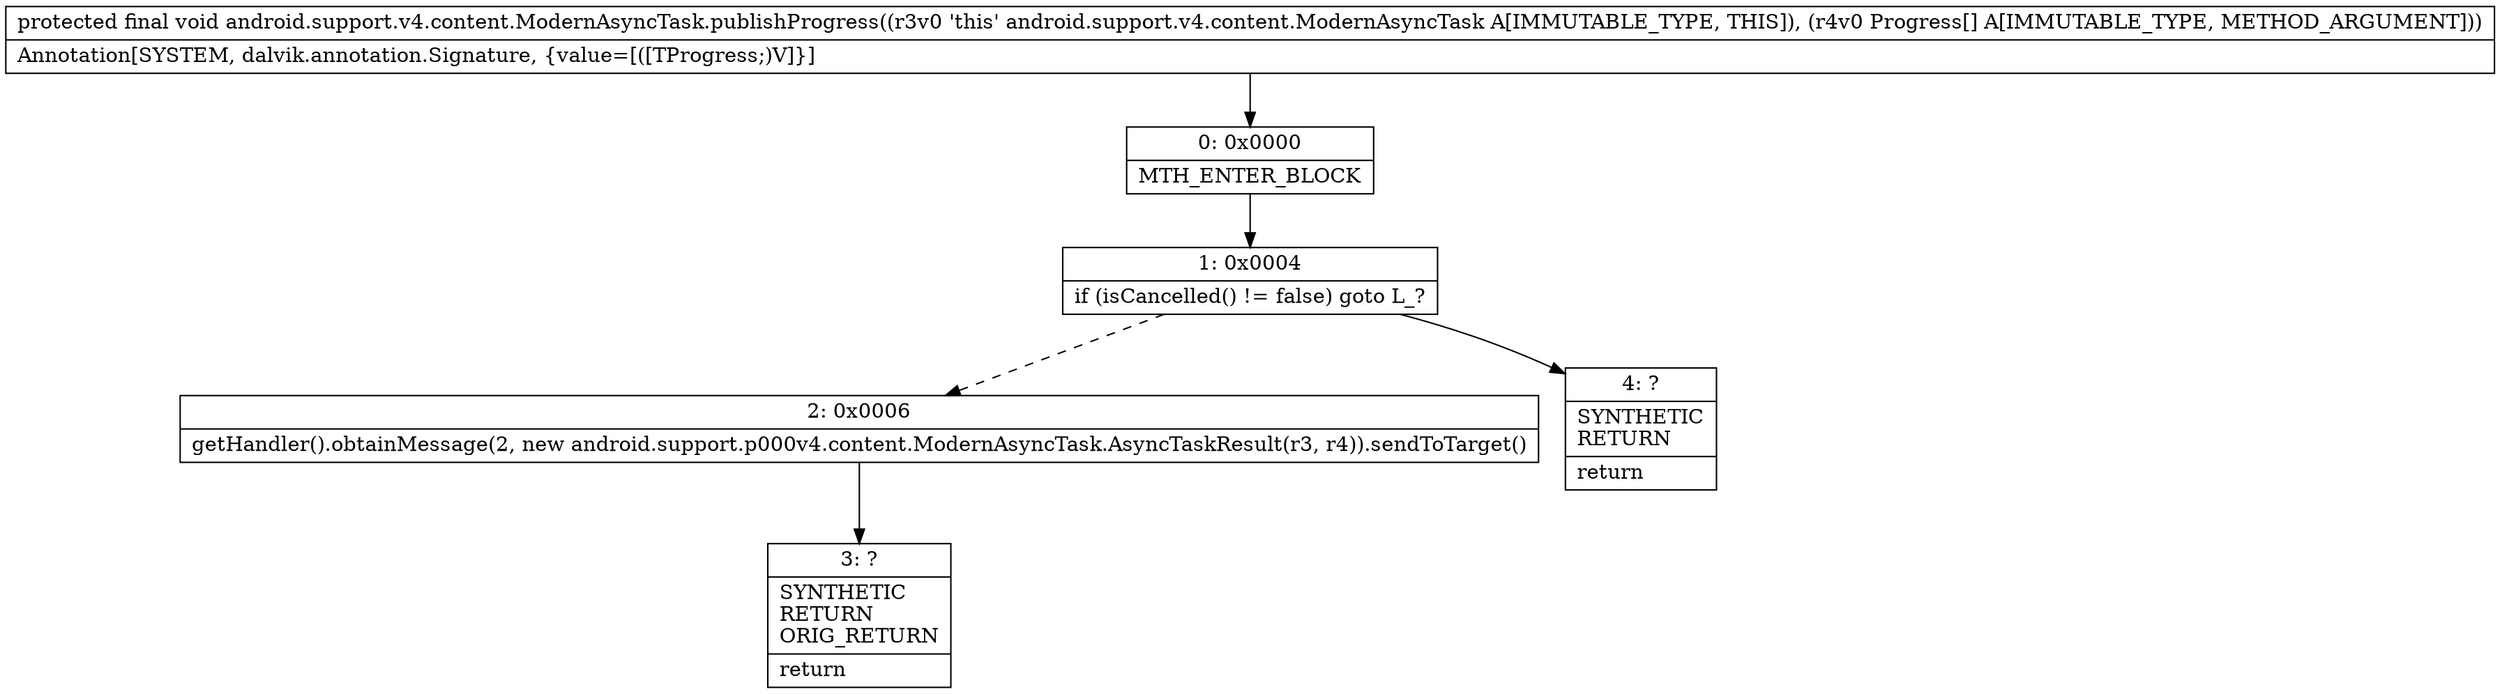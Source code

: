 digraph "CFG forandroid.support.v4.content.ModernAsyncTask.publishProgress([Ljava\/lang\/Object;)V" {
Node_0 [shape=record,label="{0\:\ 0x0000|MTH_ENTER_BLOCK\l}"];
Node_1 [shape=record,label="{1\:\ 0x0004|if (isCancelled() != false) goto L_?\l}"];
Node_2 [shape=record,label="{2\:\ 0x0006|getHandler().obtainMessage(2, new android.support.p000v4.content.ModernAsyncTask.AsyncTaskResult(r3, r4)).sendToTarget()\l}"];
Node_3 [shape=record,label="{3\:\ ?|SYNTHETIC\lRETURN\lORIG_RETURN\l|return\l}"];
Node_4 [shape=record,label="{4\:\ ?|SYNTHETIC\lRETURN\l|return\l}"];
MethodNode[shape=record,label="{protected final void android.support.v4.content.ModernAsyncTask.publishProgress((r3v0 'this' android.support.v4.content.ModernAsyncTask A[IMMUTABLE_TYPE, THIS]), (r4v0 Progress[] A[IMMUTABLE_TYPE, METHOD_ARGUMENT]))  | Annotation[SYSTEM, dalvik.annotation.Signature, \{value=[([TProgress;)V]\}]\l}"];
MethodNode -> Node_0;
Node_0 -> Node_1;
Node_1 -> Node_2[style=dashed];
Node_1 -> Node_4;
Node_2 -> Node_3;
}

